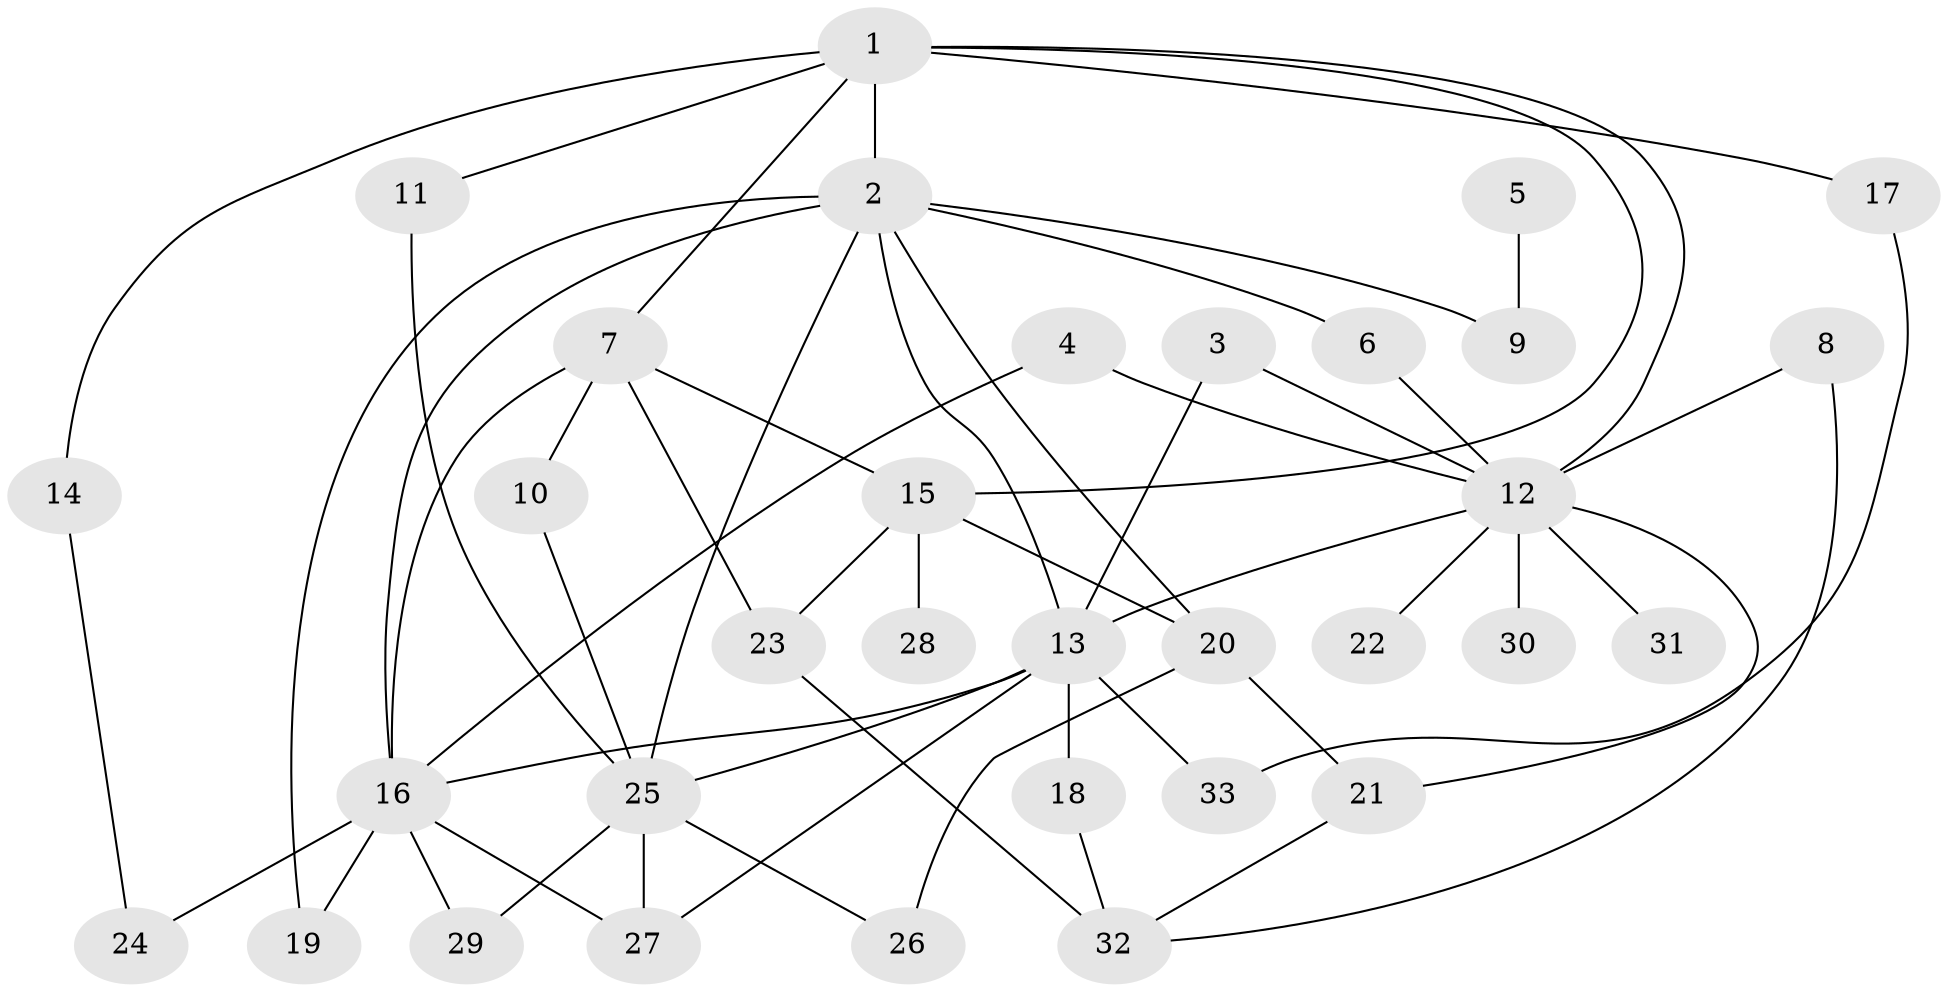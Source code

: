 // original degree distribution, {6: 0.06153846153846154, 4: 0.09230769230769231, 3: 0.2153846153846154, 9: 0.015384615384615385, 5: 0.06153846153846154, 2: 0.35384615384615387, 1: 0.2}
// Generated by graph-tools (version 1.1) at 2025/49/03/09/25 03:49:21]
// undirected, 33 vertices, 55 edges
graph export_dot {
graph [start="1"]
  node [color=gray90,style=filled];
  1;
  2;
  3;
  4;
  5;
  6;
  7;
  8;
  9;
  10;
  11;
  12;
  13;
  14;
  15;
  16;
  17;
  18;
  19;
  20;
  21;
  22;
  23;
  24;
  25;
  26;
  27;
  28;
  29;
  30;
  31;
  32;
  33;
  1 -- 2 [weight=2.0];
  1 -- 7 [weight=1.0];
  1 -- 11 [weight=1.0];
  1 -- 12 [weight=1.0];
  1 -- 14 [weight=1.0];
  1 -- 15 [weight=1.0];
  1 -- 17 [weight=1.0];
  2 -- 6 [weight=1.0];
  2 -- 9 [weight=1.0];
  2 -- 13 [weight=1.0];
  2 -- 16 [weight=1.0];
  2 -- 19 [weight=1.0];
  2 -- 20 [weight=1.0];
  2 -- 25 [weight=1.0];
  3 -- 12 [weight=1.0];
  3 -- 13 [weight=1.0];
  4 -- 12 [weight=1.0];
  4 -- 16 [weight=1.0];
  5 -- 9 [weight=1.0];
  6 -- 12 [weight=1.0];
  7 -- 10 [weight=1.0];
  7 -- 15 [weight=1.0];
  7 -- 16 [weight=1.0];
  7 -- 23 [weight=1.0];
  8 -- 12 [weight=2.0];
  8 -- 32 [weight=1.0];
  10 -- 25 [weight=1.0];
  11 -- 25 [weight=1.0];
  12 -- 13 [weight=1.0];
  12 -- 21 [weight=1.0];
  12 -- 22 [weight=1.0];
  12 -- 30 [weight=1.0];
  12 -- 31 [weight=1.0];
  13 -- 16 [weight=1.0];
  13 -- 18 [weight=1.0];
  13 -- 25 [weight=1.0];
  13 -- 27 [weight=1.0];
  13 -- 33 [weight=1.0];
  14 -- 24 [weight=1.0];
  15 -- 20 [weight=1.0];
  15 -- 23 [weight=1.0];
  15 -- 28 [weight=1.0];
  16 -- 19 [weight=1.0];
  16 -- 24 [weight=1.0];
  16 -- 27 [weight=1.0];
  16 -- 29 [weight=1.0];
  17 -- 33 [weight=1.0];
  18 -- 32 [weight=1.0];
  20 -- 21 [weight=1.0];
  20 -- 26 [weight=1.0];
  21 -- 32 [weight=1.0];
  23 -- 32 [weight=1.0];
  25 -- 26 [weight=1.0];
  25 -- 27 [weight=1.0];
  25 -- 29 [weight=1.0];
}
